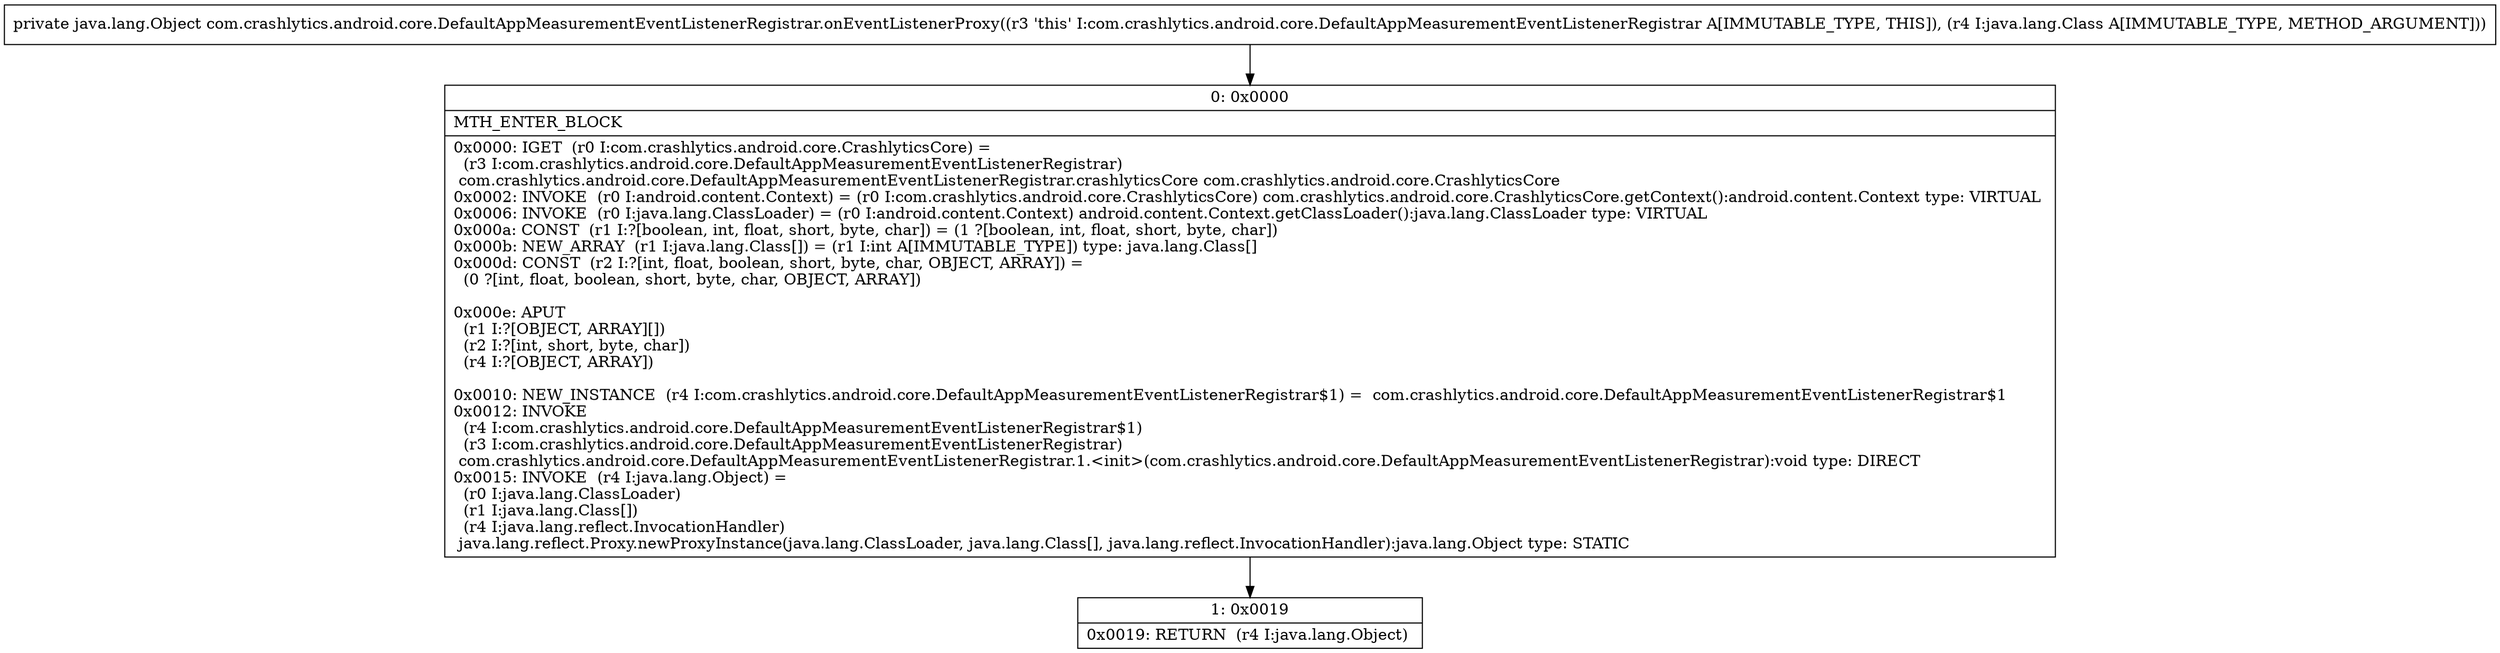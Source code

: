 digraph "CFG forcom.crashlytics.android.core.DefaultAppMeasurementEventListenerRegistrar.onEventListenerProxy(Ljava\/lang\/Class;)Ljava\/lang\/Object;" {
Node_0 [shape=record,label="{0\:\ 0x0000|MTH_ENTER_BLOCK\l|0x0000: IGET  (r0 I:com.crashlytics.android.core.CrashlyticsCore) = \l  (r3 I:com.crashlytics.android.core.DefaultAppMeasurementEventListenerRegistrar)\l com.crashlytics.android.core.DefaultAppMeasurementEventListenerRegistrar.crashlyticsCore com.crashlytics.android.core.CrashlyticsCore \l0x0002: INVOKE  (r0 I:android.content.Context) = (r0 I:com.crashlytics.android.core.CrashlyticsCore) com.crashlytics.android.core.CrashlyticsCore.getContext():android.content.Context type: VIRTUAL \l0x0006: INVOKE  (r0 I:java.lang.ClassLoader) = (r0 I:android.content.Context) android.content.Context.getClassLoader():java.lang.ClassLoader type: VIRTUAL \l0x000a: CONST  (r1 I:?[boolean, int, float, short, byte, char]) = (1 ?[boolean, int, float, short, byte, char]) \l0x000b: NEW_ARRAY  (r1 I:java.lang.Class[]) = (r1 I:int A[IMMUTABLE_TYPE]) type: java.lang.Class[] \l0x000d: CONST  (r2 I:?[int, float, boolean, short, byte, char, OBJECT, ARRAY]) = \l  (0 ?[int, float, boolean, short, byte, char, OBJECT, ARRAY])\l \l0x000e: APUT  \l  (r1 I:?[OBJECT, ARRAY][])\l  (r2 I:?[int, short, byte, char])\l  (r4 I:?[OBJECT, ARRAY])\l \l0x0010: NEW_INSTANCE  (r4 I:com.crashlytics.android.core.DefaultAppMeasurementEventListenerRegistrar$1) =  com.crashlytics.android.core.DefaultAppMeasurementEventListenerRegistrar$1 \l0x0012: INVOKE  \l  (r4 I:com.crashlytics.android.core.DefaultAppMeasurementEventListenerRegistrar$1)\l  (r3 I:com.crashlytics.android.core.DefaultAppMeasurementEventListenerRegistrar)\l com.crashlytics.android.core.DefaultAppMeasurementEventListenerRegistrar.1.\<init\>(com.crashlytics.android.core.DefaultAppMeasurementEventListenerRegistrar):void type: DIRECT \l0x0015: INVOKE  (r4 I:java.lang.Object) = \l  (r0 I:java.lang.ClassLoader)\l  (r1 I:java.lang.Class[])\l  (r4 I:java.lang.reflect.InvocationHandler)\l java.lang.reflect.Proxy.newProxyInstance(java.lang.ClassLoader, java.lang.Class[], java.lang.reflect.InvocationHandler):java.lang.Object type: STATIC \l}"];
Node_1 [shape=record,label="{1\:\ 0x0019|0x0019: RETURN  (r4 I:java.lang.Object) \l}"];
MethodNode[shape=record,label="{private java.lang.Object com.crashlytics.android.core.DefaultAppMeasurementEventListenerRegistrar.onEventListenerProxy((r3 'this' I:com.crashlytics.android.core.DefaultAppMeasurementEventListenerRegistrar A[IMMUTABLE_TYPE, THIS]), (r4 I:java.lang.Class A[IMMUTABLE_TYPE, METHOD_ARGUMENT])) }"];
MethodNode -> Node_0;
Node_0 -> Node_1;
}

